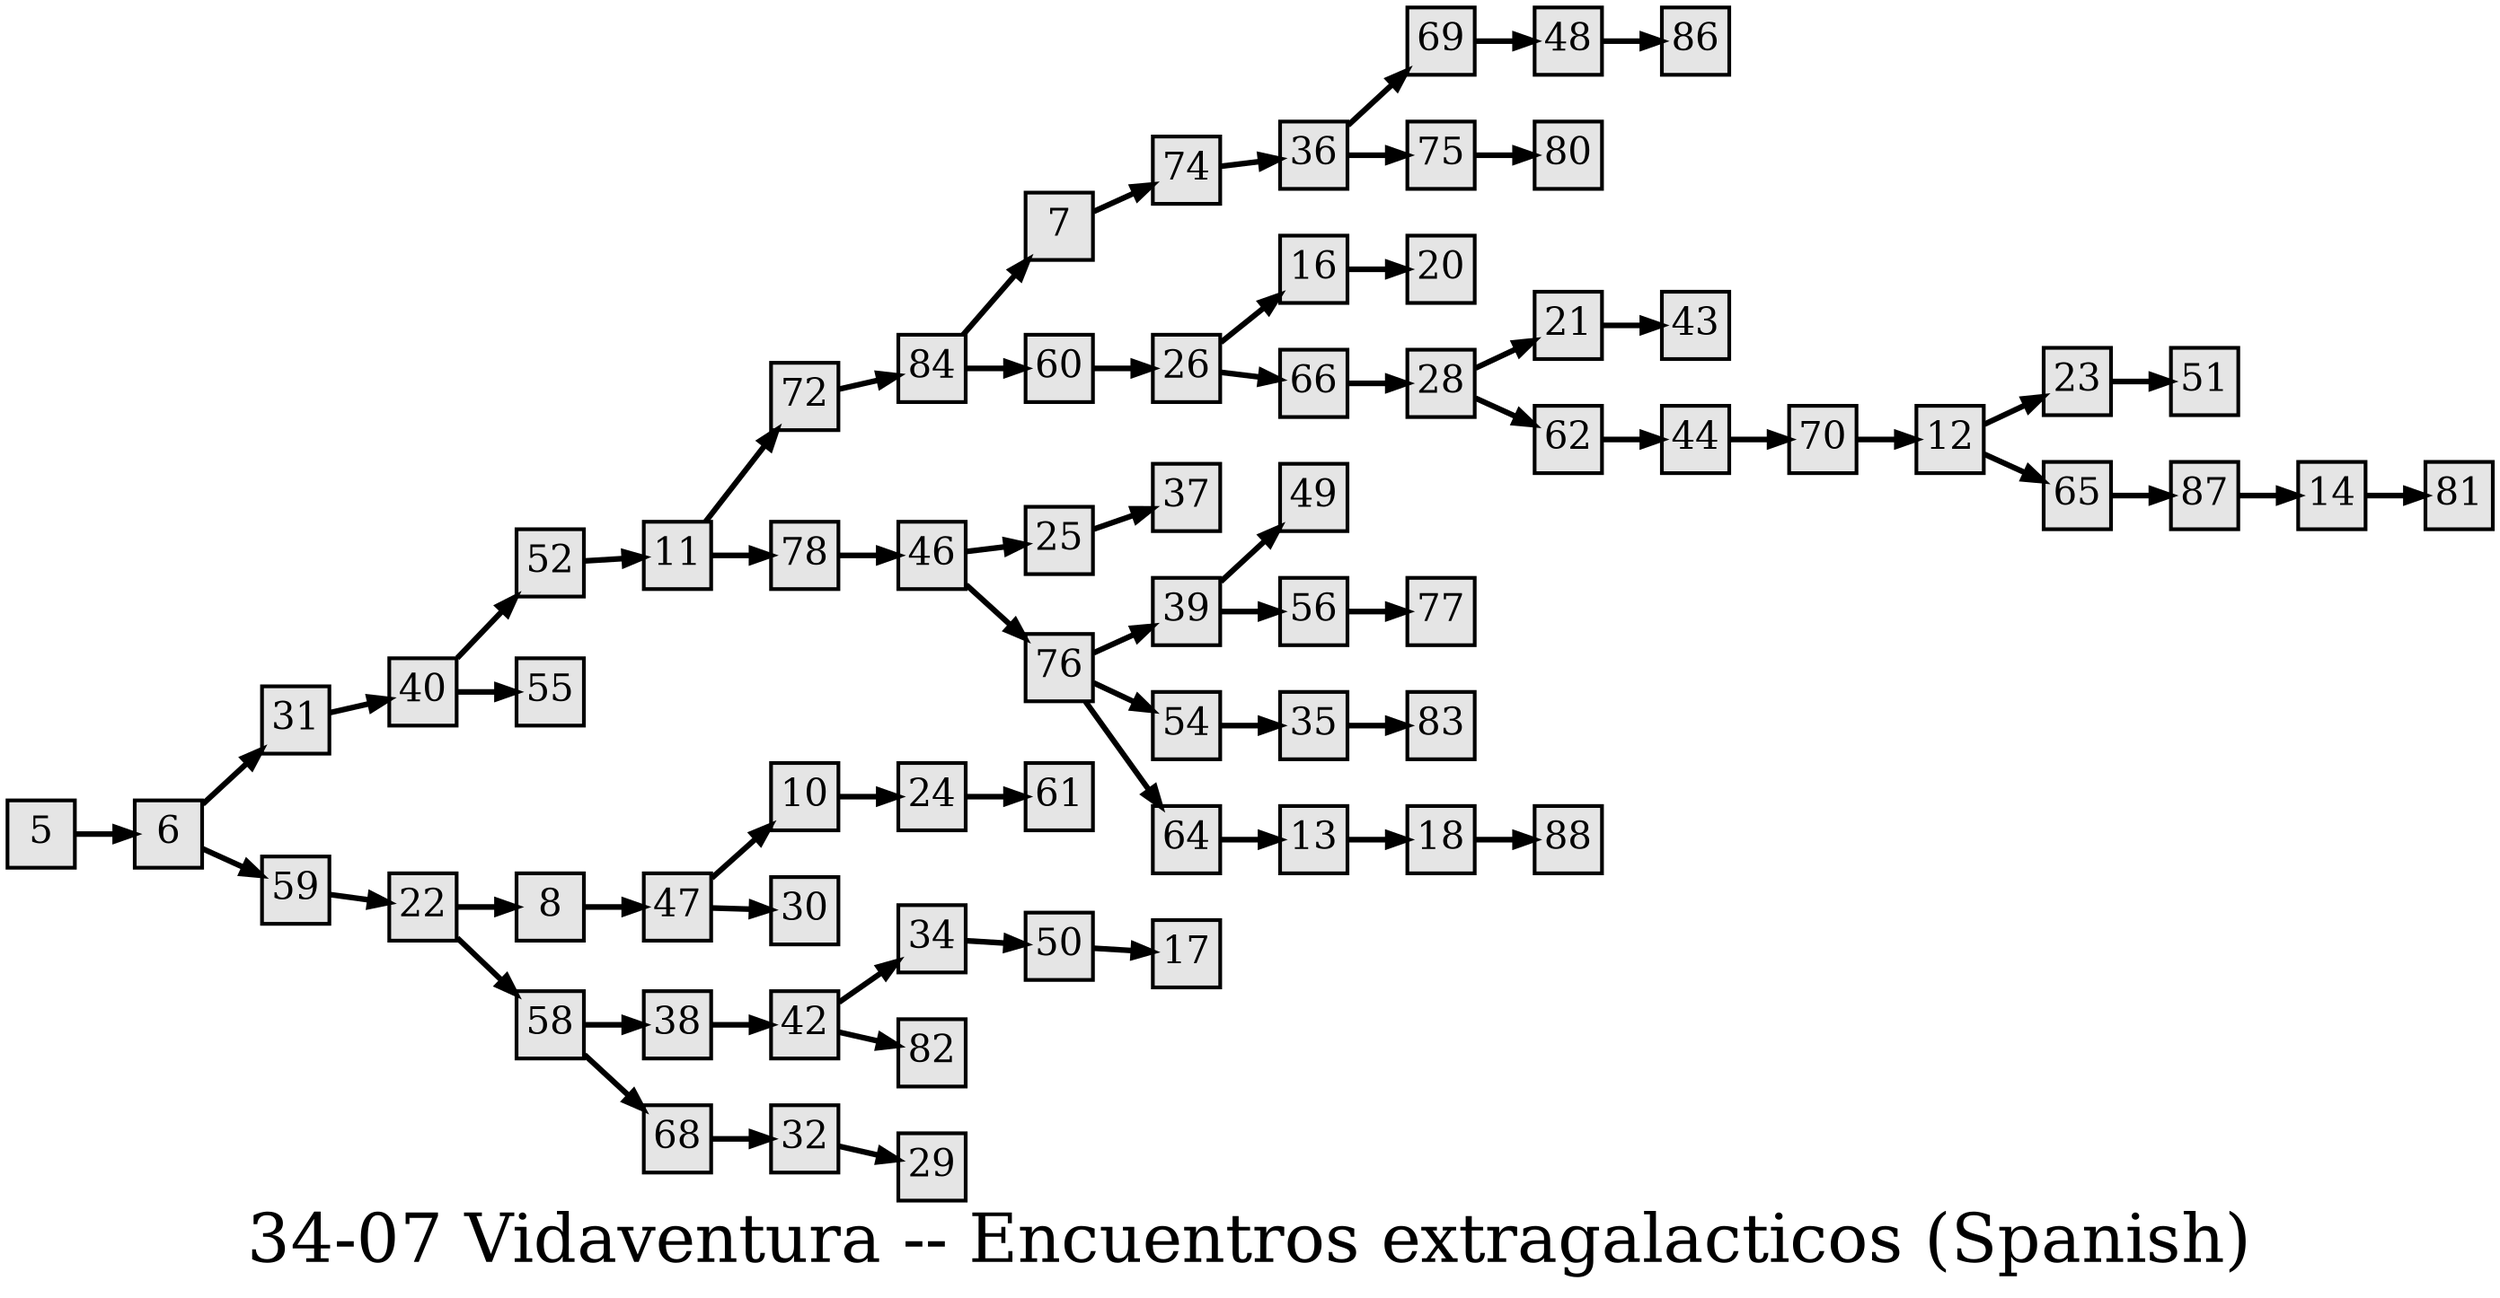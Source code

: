 digraph g{
  graph [ label="34-07 Vidaventura -- Encuentros extragalacticos (Spanish)" rankdir=LR, ordering=out, fontsize=36, nodesep="0.35", ranksep="0.45"];
  node  [shape=rect, penwidth=2, fontsize=20, style=filled, fillcolor=grey90, margin="0,0", labelfloat=true, regular=true, fixedsize=true];
  edge  [labelfloat=true, penwidth=3, fontsize=12];
  5 -> 6;
  6 -> 31;
  6 -> 59;
  7 -> 74;
  8 -> 47;
  10 -> 24;
  11 -> 72;
  11 -> 78;
  12 -> 23;
  12 -> 65;
  13 -> 18;
  14 -> 81;
  16 -> 20;
  18 -> 88;
  21 -> 43;
  22 -> 8;
  22 -> 58;
  23 -> 51;
  24 -> 61;
  25 -> 37;
  26 -> 16;
  26 -> 66;
  28 -> 21;
  28 -> 62;
  31 -> 40;
  32 -> 29;
  34 -> 50;
  35 -> 83;
  36 -> 69;
  36 -> 75;
  38 -> 42;
  39 -> 49;
  39 -> 56;
  40 -> 52;
  40 -> 55;
  42 -> 34;
  42 -> 82;
  44 -> 70;
  46 -> 25;
  46 -> 76;
  47 -> 10;
  47 -> 30;
  48 -> 86;
  50 -> 17;
  52 -> 11;
  54 -> 35;
  56 -> 77;
  58 -> 38;
  58 -> 68;
  59 -> 22;
  60 -> 26;
  62 -> 44;
  64 -> 13;
  65 -> 87;
  66 -> 28;
  68 -> 32;
  69 -> 48;
  70 -> 12;
  72 -> 84;
  74 -> 36;
  75 -> 80;
  76 -> 39;
  76 -> 54;
  76 -> 64;
  78 -> 46;
  84 -> 7;
  84 -> 60;
  87 -> 14;
}

